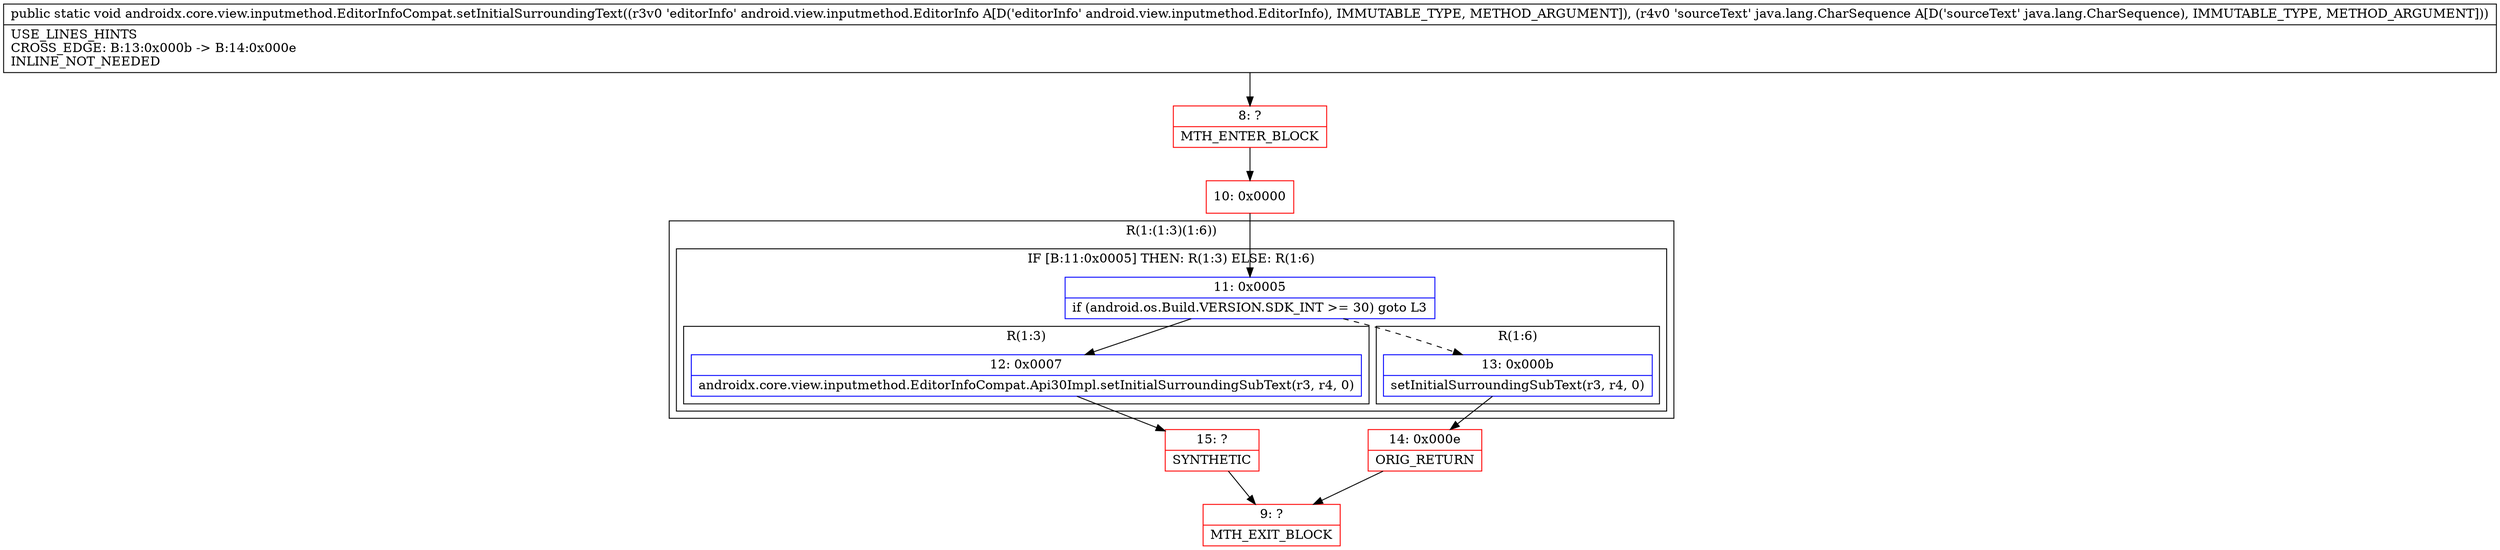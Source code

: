 digraph "CFG forandroidx.core.view.inputmethod.EditorInfoCompat.setInitialSurroundingText(Landroid\/view\/inputmethod\/EditorInfo;Ljava\/lang\/CharSequence;)V" {
subgraph cluster_Region_891156122 {
label = "R(1:(1:3)(1:6))";
node [shape=record,color=blue];
subgraph cluster_IfRegion_926132422 {
label = "IF [B:11:0x0005] THEN: R(1:3) ELSE: R(1:6)";
node [shape=record,color=blue];
Node_11 [shape=record,label="{11\:\ 0x0005|if (android.os.Build.VERSION.SDK_INT \>= 30) goto L3\l}"];
subgraph cluster_Region_1330831972 {
label = "R(1:3)";
node [shape=record,color=blue];
Node_12 [shape=record,label="{12\:\ 0x0007|androidx.core.view.inputmethod.EditorInfoCompat.Api30Impl.setInitialSurroundingSubText(r3, r4, 0)\l}"];
}
subgraph cluster_Region_1402545214 {
label = "R(1:6)";
node [shape=record,color=blue];
Node_13 [shape=record,label="{13\:\ 0x000b|setInitialSurroundingSubText(r3, r4, 0)\l}"];
}
}
}
Node_8 [shape=record,color=red,label="{8\:\ ?|MTH_ENTER_BLOCK\l}"];
Node_10 [shape=record,color=red,label="{10\:\ 0x0000}"];
Node_15 [shape=record,color=red,label="{15\:\ ?|SYNTHETIC\l}"];
Node_9 [shape=record,color=red,label="{9\:\ ?|MTH_EXIT_BLOCK\l}"];
Node_14 [shape=record,color=red,label="{14\:\ 0x000e|ORIG_RETURN\l}"];
MethodNode[shape=record,label="{public static void androidx.core.view.inputmethod.EditorInfoCompat.setInitialSurroundingText((r3v0 'editorInfo' android.view.inputmethod.EditorInfo A[D('editorInfo' android.view.inputmethod.EditorInfo), IMMUTABLE_TYPE, METHOD_ARGUMENT]), (r4v0 'sourceText' java.lang.CharSequence A[D('sourceText' java.lang.CharSequence), IMMUTABLE_TYPE, METHOD_ARGUMENT]))  | USE_LINES_HINTS\lCROSS_EDGE: B:13:0x000b \-\> B:14:0x000e\lINLINE_NOT_NEEDED\l}"];
MethodNode -> Node_8;Node_11 -> Node_12;
Node_11 -> Node_13[style=dashed];
Node_12 -> Node_15;
Node_13 -> Node_14;
Node_8 -> Node_10;
Node_10 -> Node_11;
Node_15 -> Node_9;
Node_14 -> Node_9;
}

